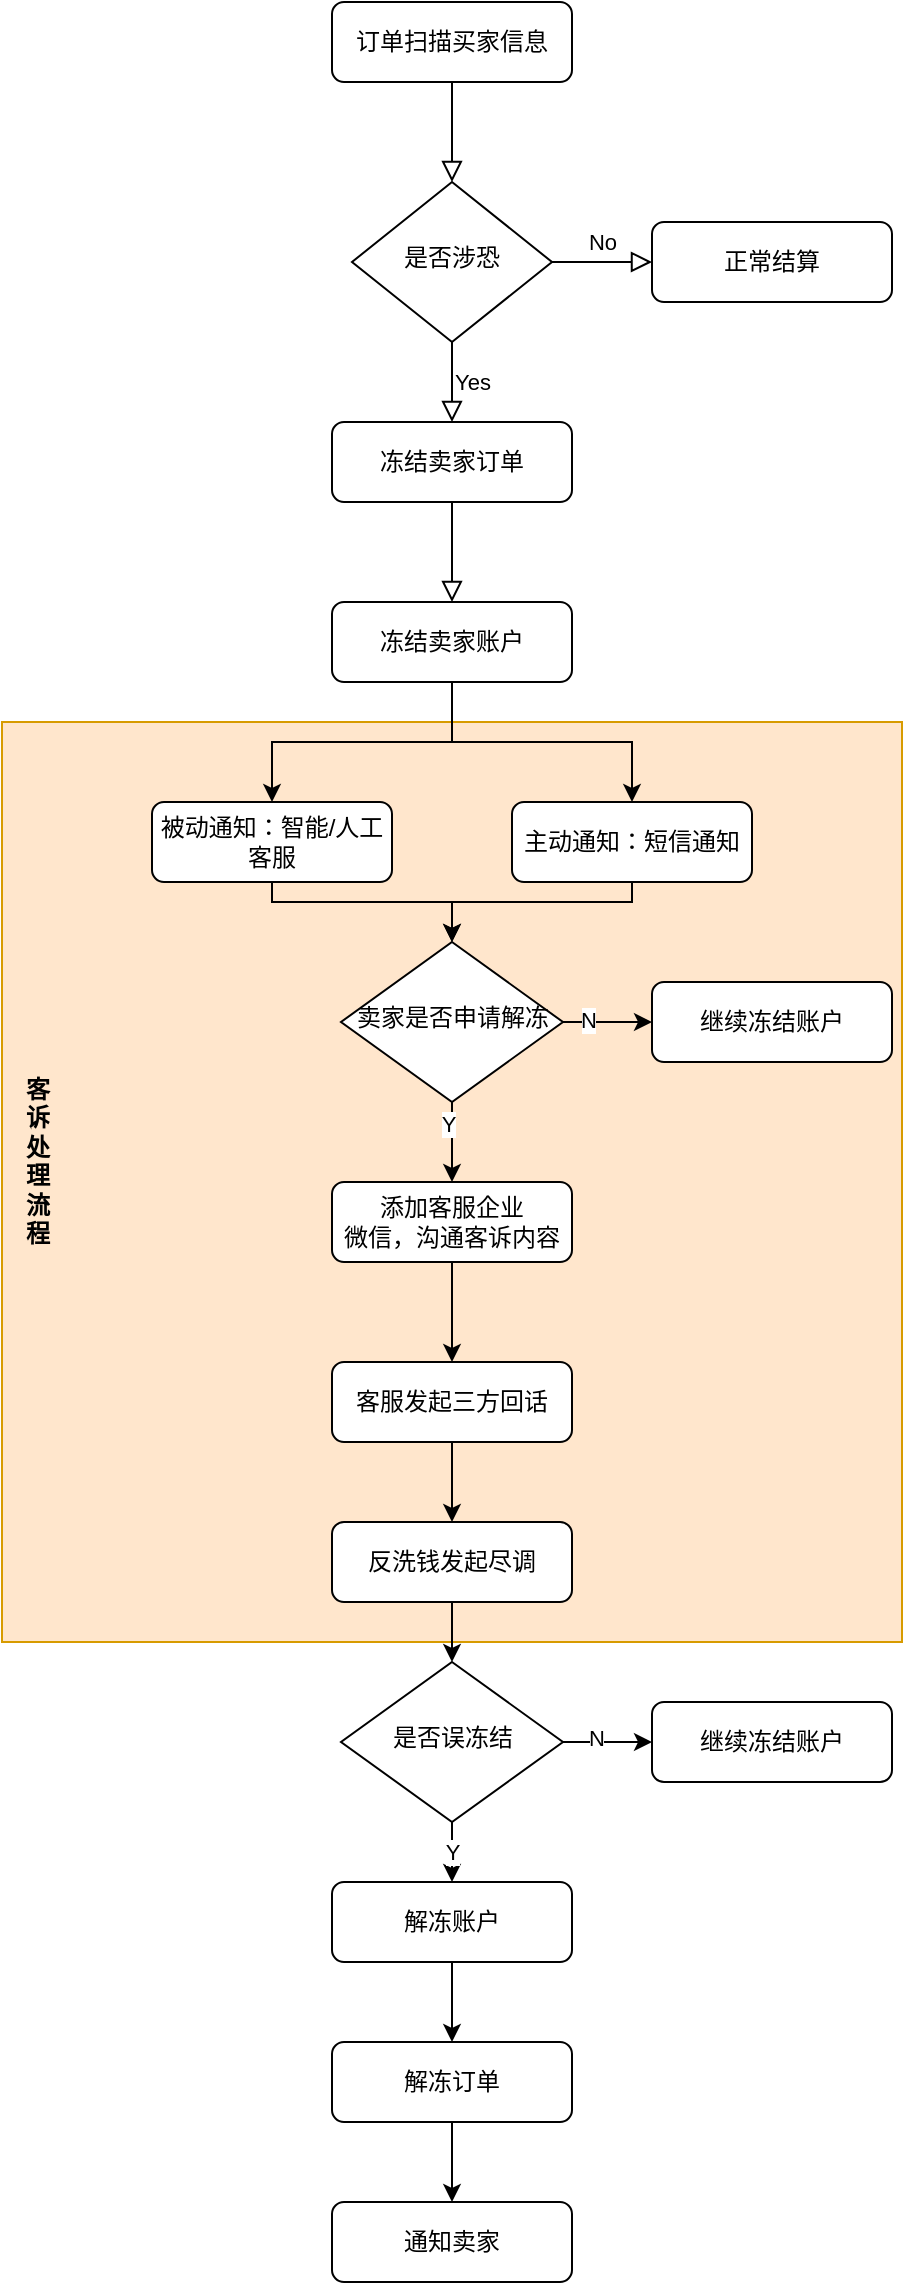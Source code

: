 <mxfile version="15.0.3" type="github">
  <diagram id="C5RBs43oDa-KdzZeNtuy" name="Page-1">
    <mxGraphModel dx="2951" dy="1510" grid="1" gridSize="10" guides="1" tooltips="1" connect="1" arrows="1" fold="1" page="1" pageScale="1" pageWidth="827" pageHeight="1169" math="0" shadow="0">
      <root>
        <mxCell id="WIyWlLk6GJQsqaUBKTNV-0" />
        <mxCell id="WIyWlLk6GJQsqaUBKTNV-1" parent="WIyWlLk6GJQsqaUBKTNV-0" />
        <mxCell id="TUOnAOaNFoqnOYO41p2z-40" value="" style="group" vertex="1" connectable="0" parent="WIyWlLk6GJQsqaUBKTNV-1">
          <mxGeometry x="154" y="450" width="450" height="460" as="geometry" />
        </mxCell>
        <mxCell id="TUOnAOaNFoqnOYO41p2z-37" value="" style="rounded=0;whiteSpace=wrap;html=1;fillColor=#ffe6cc;strokeColor=#d79b00;" vertex="1" parent="TUOnAOaNFoqnOYO41p2z-40">
          <mxGeometry width="450" height="460" as="geometry" />
        </mxCell>
        <mxCell id="TUOnAOaNFoqnOYO41p2z-38" value="客诉处理流程" style="text;strokeColor=none;fillColor=none;align=left;verticalAlign=top;spacingLeft=4;spacingRight=4;overflow=hidden;rotatable=0;points=[[0,0.5],[1,0.5]];portConstraint=eastwest;whiteSpace=wrap;fontStyle=1" vertex="1" parent="TUOnAOaNFoqnOYO41p2z-40">
          <mxGeometry x="6" y="170" width="30" height="120" as="geometry" />
        </mxCell>
        <mxCell id="fQQwzirkqMbnggZDfq2_-0" value="" style="rounded=0;html=1;jettySize=auto;orthogonalLoop=1;fontSize=11;endArrow=block;endFill=0;endSize=8;strokeWidth=1;shadow=0;labelBackgroundColor=none;edgeStyle=orthogonalEdgeStyle;" parent="WIyWlLk6GJQsqaUBKTNV-1" source="fQQwzirkqMbnggZDfq2_-1" target="fQQwzirkqMbnggZDfq2_-3" edge="1">
          <mxGeometry relative="1" as="geometry" />
        </mxCell>
        <mxCell id="fQQwzirkqMbnggZDfq2_-1" value="订单扫描买家信息" style="rounded=1;whiteSpace=wrap;html=1;fontSize=12;glass=0;strokeWidth=1;shadow=0;" parent="WIyWlLk6GJQsqaUBKTNV-1" vertex="1">
          <mxGeometry x="319" y="90" width="120" height="40" as="geometry" />
        </mxCell>
        <mxCell id="fQQwzirkqMbnggZDfq2_-2" value="No" style="edgeStyle=orthogonalEdgeStyle;rounded=0;html=1;jettySize=auto;orthogonalLoop=1;fontSize=11;endArrow=block;endFill=0;endSize=8;strokeWidth=1;shadow=0;labelBackgroundColor=none;" parent="WIyWlLk6GJQsqaUBKTNV-1" source="fQQwzirkqMbnggZDfq2_-3" target="fQQwzirkqMbnggZDfq2_-4" edge="1">
          <mxGeometry y="10" relative="1" as="geometry">
            <mxPoint as="offset" />
          </mxGeometry>
        </mxCell>
        <mxCell id="fQQwzirkqMbnggZDfq2_-3" value="是否涉恐" style="rhombus;whiteSpace=wrap;html=1;shadow=0;fontFamily=Helvetica;fontSize=12;align=center;strokeWidth=1;spacing=6;spacingTop=-4;" parent="WIyWlLk6GJQsqaUBKTNV-1" vertex="1">
          <mxGeometry x="329" y="180" width="100" height="80" as="geometry" />
        </mxCell>
        <mxCell id="fQQwzirkqMbnggZDfq2_-4" value="正常结算" style="rounded=1;whiteSpace=wrap;html=1;fontSize=12;glass=0;strokeWidth=1;shadow=0;" parent="WIyWlLk6GJQsqaUBKTNV-1" vertex="1">
          <mxGeometry x="479" y="200" width="120" height="40" as="geometry" />
        </mxCell>
        <mxCell id="fQQwzirkqMbnggZDfq2_-5" value="" style="rounded=0;html=1;jettySize=auto;orthogonalLoop=1;fontSize=11;endArrow=block;endFill=0;endSize=8;strokeWidth=1;shadow=0;labelBackgroundColor=none;edgeStyle=orthogonalEdgeStyle;exitX=0.5;exitY=1;exitDx=0;exitDy=0;" parent="WIyWlLk6GJQsqaUBKTNV-1" source="fQQwzirkqMbnggZDfq2_-9" target="fQQwzirkqMbnggZDfq2_-8" edge="1">
          <mxGeometry x="0.333" y="20" relative="1" as="geometry">
            <mxPoint as="offset" />
            <mxPoint x="379" y="380" as="sourcePoint" />
          </mxGeometry>
        </mxCell>
        <mxCell id="fQQwzirkqMbnggZDfq2_-6" value="Yes" style="edgeStyle=orthogonalEdgeStyle;rounded=0;html=1;jettySize=auto;orthogonalLoop=1;fontSize=11;endArrow=block;endFill=0;endSize=8;strokeWidth=1;shadow=0;labelBackgroundColor=none;" parent="WIyWlLk6GJQsqaUBKTNV-1" source="fQQwzirkqMbnggZDfq2_-3" target="fQQwzirkqMbnggZDfq2_-9" edge="1">
          <mxGeometry y="10" relative="1" as="geometry">
            <mxPoint as="offset" />
            <mxPoint x="379.034" y="300.028" as="sourcePoint" />
          </mxGeometry>
        </mxCell>
        <mxCell id="fQQwzirkqMbnggZDfq2_-7" value="" style="edgeStyle=orthogonalEdgeStyle;rounded=0;orthogonalLoop=1;jettySize=auto;html=1;" parent="WIyWlLk6GJQsqaUBKTNV-1" source="fQQwzirkqMbnggZDfq2_-8" target="fQQwzirkqMbnggZDfq2_-10" edge="1">
          <mxGeometry relative="1" as="geometry" />
        </mxCell>
        <mxCell id="TUOnAOaNFoqnOYO41p2z-1" style="edgeStyle=orthogonalEdgeStyle;rounded=0;orthogonalLoop=1;jettySize=auto;html=1;" edge="1" parent="WIyWlLk6GJQsqaUBKTNV-1" source="fQQwzirkqMbnggZDfq2_-8" target="TUOnAOaNFoqnOYO41p2z-0">
          <mxGeometry relative="1" as="geometry" />
        </mxCell>
        <mxCell id="fQQwzirkqMbnggZDfq2_-8" value="冻结卖家账户" style="rounded=1;whiteSpace=wrap;html=1;fontSize=12;glass=0;strokeWidth=1;shadow=0;" parent="WIyWlLk6GJQsqaUBKTNV-1" vertex="1">
          <mxGeometry x="319" y="390" width="120" height="40" as="geometry" />
        </mxCell>
        <mxCell id="fQQwzirkqMbnggZDfq2_-9" value="冻结卖家订单" style="rounded=1;whiteSpace=wrap;html=1;fontSize=12;glass=0;strokeWidth=1;shadow=0;" parent="WIyWlLk6GJQsqaUBKTNV-1" vertex="1">
          <mxGeometry x="319" y="300" width="120" height="40" as="geometry" />
        </mxCell>
        <mxCell id="TUOnAOaNFoqnOYO41p2z-27" value="" style="edgeStyle=orthogonalEdgeStyle;rounded=0;orthogonalLoop=1;jettySize=auto;html=1;" edge="1" parent="WIyWlLk6GJQsqaUBKTNV-1" source="fQQwzirkqMbnggZDfq2_-10" target="TUOnAOaNFoqnOYO41p2z-3">
          <mxGeometry relative="1" as="geometry">
            <Array as="points">
              <mxPoint x="289" y="540" />
              <mxPoint x="379" y="540" />
            </Array>
          </mxGeometry>
        </mxCell>
        <mxCell id="fQQwzirkqMbnggZDfq2_-10" value="被动通知：智能/人工客服" style="rounded=1;whiteSpace=wrap;html=1;fontSize=12;glass=0;strokeWidth=1;shadow=0;" parent="WIyWlLk6GJQsqaUBKTNV-1" vertex="1">
          <mxGeometry x="229" y="490" width="120" height="40" as="geometry" />
        </mxCell>
        <mxCell id="TUOnAOaNFoqnOYO41p2z-31" value="" style="edgeStyle=orthogonalEdgeStyle;rounded=0;orthogonalLoop=1;jettySize=auto;html=1;" edge="1" parent="WIyWlLk6GJQsqaUBKTNV-1" source="TUOnAOaNFoqnOYO41p2z-0" target="TUOnAOaNFoqnOYO41p2z-3">
          <mxGeometry relative="1" as="geometry">
            <Array as="points">
              <mxPoint x="469" y="540" />
              <mxPoint x="379" y="540" />
            </Array>
          </mxGeometry>
        </mxCell>
        <mxCell id="TUOnAOaNFoqnOYO41p2z-0" value="主动通知：短信通知" style="rounded=1;whiteSpace=wrap;html=1;fontSize=12;glass=0;strokeWidth=1;shadow=0;" vertex="1" parent="WIyWlLk6GJQsqaUBKTNV-1">
          <mxGeometry x="409" y="490" width="120" height="40" as="geometry" />
        </mxCell>
        <mxCell id="TUOnAOaNFoqnOYO41p2z-10" value="" style="edgeStyle=orthogonalEdgeStyle;rounded=0;orthogonalLoop=1;jettySize=auto;html=1;" edge="1" parent="WIyWlLk6GJQsqaUBKTNV-1" source="TUOnAOaNFoqnOYO41p2z-3" target="TUOnAOaNFoqnOYO41p2z-9">
          <mxGeometry relative="1" as="geometry" />
        </mxCell>
        <mxCell id="TUOnAOaNFoqnOYO41p2z-42" value="Y" style="edgeLabel;html=1;align=center;verticalAlign=middle;resizable=0;points=[];" vertex="1" connectable="0" parent="TUOnAOaNFoqnOYO41p2z-10">
          <mxGeometry x="-0.45" y="-2" relative="1" as="geometry">
            <mxPoint as="offset" />
          </mxGeometry>
        </mxCell>
        <mxCell id="TUOnAOaNFoqnOYO41p2z-21" value="" style="edgeStyle=orthogonalEdgeStyle;rounded=0;orthogonalLoop=1;jettySize=auto;html=1;" edge="1" parent="WIyWlLk6GJQsqaUBKTNV-1" source="TUOnAOaNFoqnOYO41p2z-3" target="TUOnAOaNFoqnOYO41p2z-20">
          <mxGeometry relative="1" as="geometry" />
        </mxCell>
        <mxCell id="TUOnAOaNFoqnOYO41p2z-41" value="N" style="edgeLabel;html=1;align=center;verticalAlign=middle;resizable=0;points=[];" vertex="1" connectable="0" parent="TUOnAOaNFoqnOYO41p2z-21">
          <mxGeometry x="-0.438" y="1" relative="1" as="geometry">
            <mxPoint as="offset" />
          </mxGeometry>
        </mxCell>
        <mxCell id="TUOnAOaNFoqnOYO41p2z-3" value="卖家是否申请解冻" style="rhombus;whiteSpace=wrap;html=1;shadow=0;fontFamily=Helvetica;fontSize=12;align=center;strokeWidth=1;spacing=6;spacingTop=-4;" vertex="1" parent="WIyWlLk6GJQsqaUBKTNV-1">
          <mxGeometry x="323.5" y="560" width="111" height="80" as="geometry" />
        </mxCell>
        <mxCell id="TUOnAOaNFoqnOYO41p2z-26" value="" style="edgeStyle=orthogonalEdgeStyle;rounded=0;orthogonalLoop=1;jettySize=auto;html=1;" edge="1" parent="WIyWlLk6GJQsqaUBKTNV-1" source="TUOnAOaNFoqnOYO41p2z-9" target="TUOnAOaNFoqnOYO41p2z-11">
          <mxGeometry relative="1" as="geometry" />
        </mxCell>
        <mxCell id="TUOnAOaNFoqnOYO41p2z-9" value="添加客服企业&lt;br&gt;微信，沟通客诉内容" style="rounded=1;whiteSpace=wrap;html=1;fontSize=12;glass=0;strokeWidth=1;shadow=0;" vertex="1" parent="WIyWlLk6GJQsqaUBKTNV-1">
          <mxGeometry x="319" y="680" width="120" height="40" as="geometry" />
        </mxCell>
        <mxCell id="TUOnAOaNFoqnOYO41p2z-25" value="" style="edgeStyle=orthogonalEdgeStyle;rounded=0;orthogonalLoop=1;jettySize=auto;html=1;" edge="1" parent="WIyWlLk6GJQsqaUBKTNV-1" source="TUOnAOaNFoqnOYO41p2z-11" target="TUOnAOaNFoqnOYO41p2z-12">
          <mxGeometry relative="1" as="geometry" />
        </mxCell>
        <mxCell id="TUOnAOaNFoqnOYO41p2z-11" value="客服发起三方回话" style="rounded=1;whiteSpace=wrap;html=1;fontSize=12;glass=0;strokeWidth=1;shadow=0;" vertex="1" parent="WIyWlLk6GJQsqaUBKTNV-1">
          <mxGeometry x="319" y="770" width="120" height="40" as="geometry" />
        </mxCell>
        <mxCell id="TUOnAOaNFoqnOYO41p2z-24" value="" style="edgeStyle=orthogonalEdgeStyle;rounded=0;orthogonalLoop=1;jettySize=auto;html=1;" edge="1" parent="WIyWlLk6GJQsqaUBKTNV-1" source="TUOnAOaNFoqnOYO41p2z-12" target="TUOnAOaNFoqnOYO41p2z-14">
          <mxGeometry relative="1" as="geometry" />
        </mxCell>
        <mxCell id="TUOnAOaNFoqnOYO41p2z-12" value="反洗钱发起尽调" style="rounded=1;whiteSpace=wrap;html=1;fontSize=12;glass=0;strokeWidth=1;shadow=0;" vertex="1" parent="WIyWlLk6GJQsqaUBKTNV-1">
          <mxGeometry x="319" y="850" width="120" height="40" as="geometry" />
        </mxCell>
        <mxCell id="TUOnAOaNFoqnOYO41p2z-22" value="" style="edgeStyle=orthogonalEdgeStyle;rounded=0;orthogonalLoop=1;jettySize=auto;html=1;" edge="1" parent="WIyWlLk6GJQsqaUBKTNV-1" source="TUOnAOaNFoqnOYO41p2z-14" target="TUOnAOaNFoqnOYO41p2z-19">
          <mxGeometry relative="1" as="geometry" />
        </mxCell>
        <mxCell id="TUOnAOaNFoqnOYO41p2z-43" value="N" style="edgeLabel;html=1;align=center;verticalAlign=middle;resizable=0;points=[];" vertex="1" connectable="0" parent="TUOnAOaNFoqnOYO41p2z-22">
          <mxGeometry x="-0.258" y="2" relative="1" as="geometry">
            <mxPoint as="offset" />
          </mxGeometry>
        </mxCell>
        <mxCell id="TUOnAOaNFoqnOYO41p2z-23" value="Y" style="edgeStyle=orthogonalEdgeStyle;rounded=0;orthogonalLoop=1;jettySize=auto;html=1;" edge="1" parent="WIyWlLk6GJQsqaUBKTNV-1" source="TUOnAOaNFoqnOYO41p2z-14" target="TUOnAOaNFoqnOYO41p2z-16">
          <mxGeometry relative="1" as="geometry" />
        </mxCell>
        <mxCell id="TUOnAOaNFoqnOYO41p2z-14" value="是否误冻结" style="rhombus;whiteSpace=wrap;html=1;shadow=0;fontFamily=Helvetica;fontSize=12;align=center;strokeWidth=1;spacing=6;spacingTop=-4;" vertex="1" parent="WIyWlLk6GJQsqaUBKTNV-1">
          <mxGeometry x="323.5" y="920" width="111" height="80" as="geometry" />
        </mxCell>
        <mxCell id="TUOnAOaNFoqnOYO41p2z-34" value="" style="edgeStyle=orthogonalEdgeStyle;rounded=0;orthogonalLoop=1;jettySize=auto;html=1;entryX=0.5;entryY=0;entryDx=0;entryDy=0;" edge="1" parent="WIyWlLk6GJQsqaUBKTNV-1" source="TUOnAOaNFoqnOYO41p2z-16" target="TUOnAOaNFoqnOYO41p2z-17">
          <mxGeometry relative="1" as="geometry" />
        </mxCell>
        <mxCell id="TUOnAOaNFoqnOYO41p2z-16" value="解冻账户" style="rounded=1;whiteSpace=wrap;html=1;fontSize=12;glass=0;strokeWidth=1;shadow=0;" vertex="1" parent="WIyWlLk6GJQsqaUBKTNV-1">
          <mxGeometry x="319" y="1030" width="120" height="40" as="geometry" />
        </mxCell>
        <mxCell id="TUOnAOaNFoqnOYO41p2z-35" value="" style="edgeStyle=orthogonalEdgeStyle;rounded=0;orthogonalLoop=1;jettySize=auto;html=1;" edge="1" parent="WIyWlLk6GJQsqaUBKTNV-1" source="TUOnAOaNFoqnOYO41p2z-17" target="TUOnAOaNFoqnOYO41p2z-18">
          <mxGeometry relative="1" as="geometry" />
        </mxCell>
        <mxCell id="TUOnAOaNFoqnOYO41p2z-17" value="解冻订单" style="rounded=1;whiteSpace=wrap;html=1;fontSize=12;glass=0;strokeWidth=1;shadow=0;" vertex="1" parent="WIyWlLk6GJQsqaUBKTNV-1">
          <mxGeometry x="319" y="1110" width="120" height="40" as="geometry" />
        </mxCell>
        <mxCell id="TUOnAOaNFoqnOYO41p2z-18" value="通知卖家" style="rounded=1;whiteSpace=wrap;html=1;fontSize=12;glass=0;strokeWidth=1;shadow=0;" vertex="1" parent="WIyWlLk6GJQsqaUBKTNV-1">
          <mxGeometry x="319" y="1190" width="120" height="40" as="geometry" />
        </mxCell>
        <mxCell id="TUOnAOaNFoqnOYO41p2z-19" value="继续冻结账户" style="rounded=1;whiteSpace=wrap;html=1;fontSize=12;glass=0;strokeWidth=1;shadow=0;" vertex="1" parent="WIyWlLk6GJQsqaUBKTNV-1">
          <mxGeometry x="479" y="940" width="120" height="40" as="geometry" />
        </mxCell>
        <mxCell id="TUOnAOaNFoqnOYO41p2z-20" value="继续冻结账户" style="rounded=1;whiteSpace=wrap;html=1;fontSize=12;glass=0;strokeWidth=1;shadow=0;" vertex="1" parent="WIyWlLk6GJQsqaUBKTNV-1">
          <mxGeometry x="479" y="580" width="120" height="40" as="geometry" />
        </mxCell>
      </root>
    </mxGraphModel>
  </diagram>
</mxfile>
